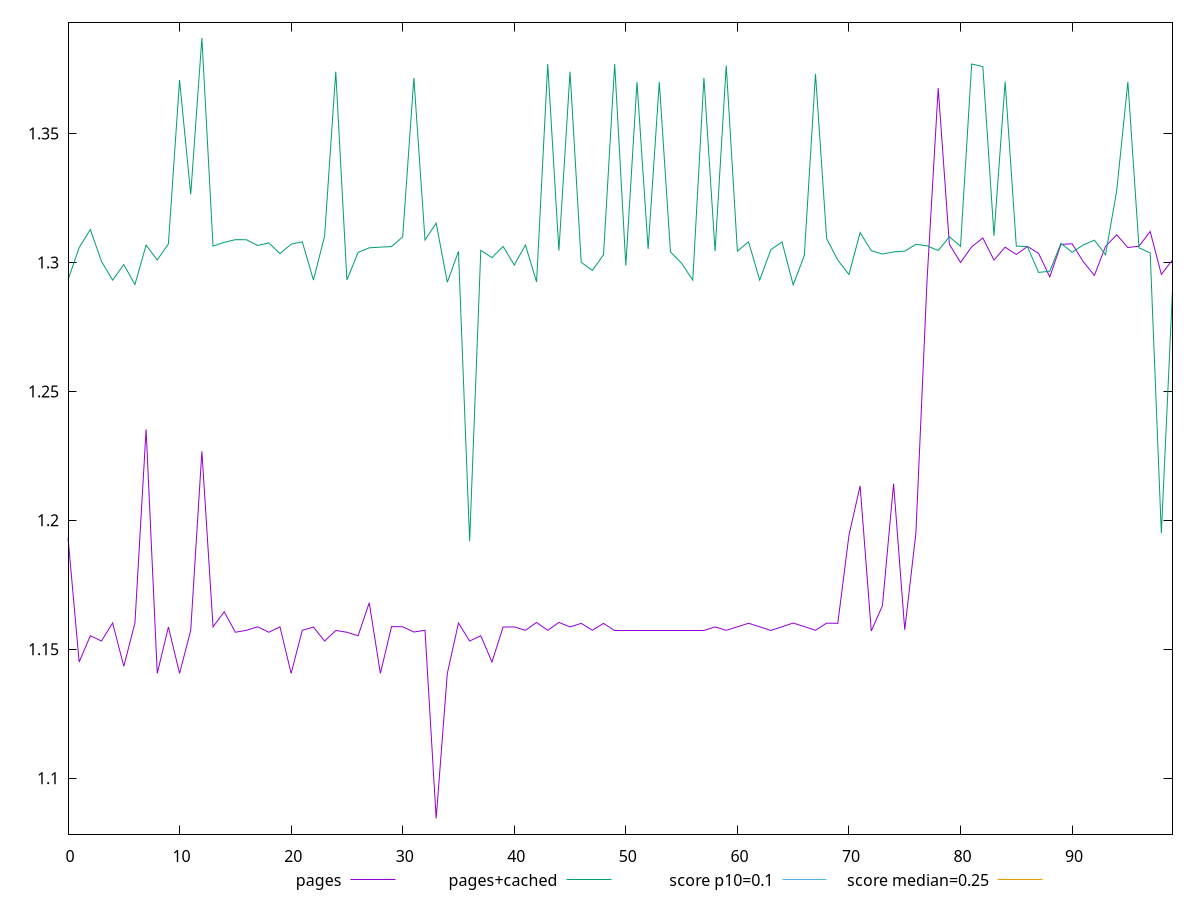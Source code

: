 reset

$pages <<EOF
0 1.1933485327826605
1 1.1450732371012369
2 1.155259038289388
3 1.1532075449625652
4 1.160227045694987
5 1.143417963663737
6 1.160227045694987
7 1.2352699432373047
8 1.1406689402262369
9 1.158627924601237
10 1.1406689402262369
11 1.157309565226237
12 1.2267714080810546
13 1.158725580851237
14 1.164560541788737
15 1.156616460164388
16 1.1573681589762368
17 1.158725580851237
18 1.156616460164388
19 1.158725580851237
20 1.1406689402262369
21 1.157368158976237
22 1.158627924601237
23 1.1532075449625652
24 1.1573095652262368
25 1.156616460164388
26 1.155259038289388
27 1.168037104288737
28 1.1406689402262369
29 1.158820795694987
30 1.158725580851237
31 1.156711675008138
32 1.1573681589762368
33 1.0843936581081814
34 1.1406689402262369
35 1.160212397257487
36 1.1532075449625652
37 1.155259038289388
38 1.1450732371012369
39 1.158627924601237
40 1.158686518351237
41 1.1573681589762368
42 1.160415033976237
43 1.157368158976237
44 1.160415033976237
45 1.158686518351237
46 1.160068354288737
47 1.157368158976237
48 1.160068354288737
49 1.157368158976237
50 1.1573681589762368
51 1.157368158976237
52 1.1573681589762368
53 1.1573681589762368
54 1.157368158976237
55 1.157368158976237
56 1.157368158976237
57 1.157309565226237
58 1.158686518351237
59 1.157368158976237
60 1.158725580851237
61 1.160104975382487
62 1.158725580851237
63 1.157309565226237
64 1.158725580851237
65 1.160187983194987
66 1.158820795694987
67 1.157368158976237
68 1.160163569132487
69 1.160068354288737
70 1.1941750962999131
71 1.213396491156684
72 1.1571103769938151
73 1.166868143717448
74 1.2142388729519313
75 1.157563232421875
76 1.1950863935682507
77 1.293180875990126
78 1.3676260664198134
79 1.3070418294270836
80 1.3000127037896048
81 1.3060553877088759
82 1.309485346476237
83 1.300906258477105
84 1.305932596842448
85 1.3031072591145836
86 1.3062030656602648
87 1.3035035400390627
88 1.2944026099310981
89 1.306987028333876
90 1.307244135538737
91 1.300320524427626
92 1.2949907311333548
93 1.306228781806098
94 1.310739252726237
95 1.3057785322401259
96 1.306313471476237
97 1.312007826063368
98 1.2953919762505426
99 1.3009746042887371
EOF

$pagesCached <<EOF
0 1.2931808759901258
1 1.305777336968316
2 1.312793668958876
3 1.3004324679904515
4 1.2931442548963759
5 1.2991701049804687
6 1.2914500817192927
7 1.306716032240126
8 1.3009461754692924
9 1.3072157067192927
10 1.3707226511637371
11 1.3263847605387367
12 1.3870643259684245
13 1.3063448842366534
14 1.3078132002088758
15 1.3088278486463758
16 1.308802023993598
17 1.306579313490126
18 1.3075802900526259
19 1.303423334757487
20 1.307097162882487
21 1.307997770521376
22 1.293180875990126
23 1.310253629896376
24 1.3739815351698133
25 1.2931808759901258
26 1.303887690226237
27 1.3056710561116536
28 1.305942391289605
29 1.306167475382487
30 1.309902067396376
31 1.3715313398573135
32 1.3086838056776258
33 1.315255854288737
34 1.292310053507487
35 1.304307340833876
36 1.1918958960639103
37 1.3047159779866537
38 1.301872063530816
39 1.3062218373616536
40 1.298992872450087
41 1.3067400851779514
42 1.292447043524848
43 1.3769016062418622
44 1.304611540052626
45 1.3739595625135634
46 1.3000654839409724
47 1.2968852810329863
48 1.302973356458876
49 1.3769448191324871
50 1.2987858022054037
51 1.3699396650526259
52 1.305221674601237
53 1.3699462568495009
54 1.3040924970838759
55 1.2996992136637369
56 1.2931442548963759
57 1.3715752851698135
58 1.3043781416151259
59 1.3763421308729387
60 1.3043781416151259
61 1.307997770521376
62 1.2931808759901258
63 1.3049431355794272
64 1.3079465009901257
65 1.291294916788737
66 1.302674040052626
67 1.3731037546793619
68 1.3092670305040148
69 1.3008771650526259
70 1.2953083173963758
71 1.3115778486463758
72 1.3045727488199872
73 1.303259760538737
74 1.3040924970838759
75 1.3043966420491537
76 1.3070323842366538
77 1.306464567396376
78 1.304609369913737
79 1.309929139879015
80 1.3062745717366537
81 1.3769298044840494
82 1.3759346059163413
83 1.310356168958876
84 1.3700765058729385
85 1.3063473798963758
86 1.306097162882487
87 1.2961335127088758
88 1.2965915205213758
89 1.3073957739935982
90 1.303948237101237
91 1.3067784779866536
92 1.308650873819987
93 1.3030256025526257
94 1.327836908976237
95 1.3700188886854385
96 1.3056669871012372
97 1.3036861928304038
98 1.1950497724745006
99 1.2892389814588758
EOF

set key outside below
set xrange [0:99]
set yrange [1.0783402447509767:1.3931177393256293]
set trange [1.0783402447509767:1.3931177393256293]
set terminal svg size 640, 520 enhanced background rgb 'white'
set output "reprap/cumulative-layout-shift/comparison/line/0_vs_1.svg"

plot $pages title "pages" with line, \
     $pagesCached title "pages+cached" with line, \
     0.1 title "score p10=0.1", \
     0.25 title "score median=0.25"

reset
